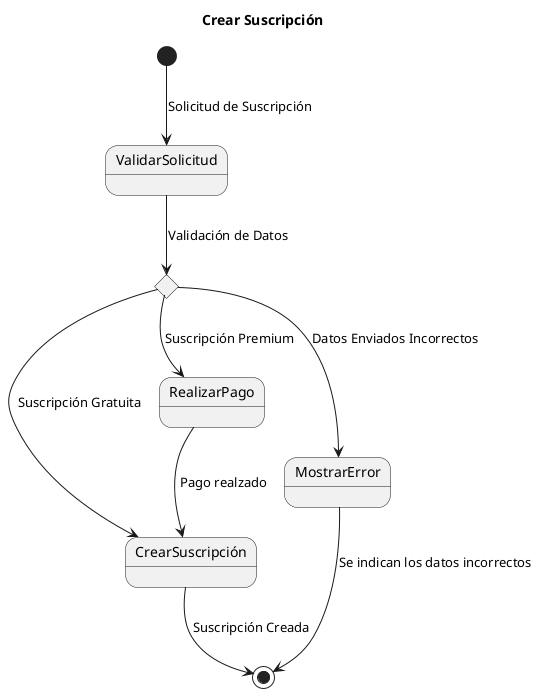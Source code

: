 @startuml

title Crear Suscripción

skinparam defaultFontName Arial
top to bottom direction

[*] --> ValidarSolicitud : Solicitud de Suscripción
state ComprobarDatos <<choice>>
ValidarSolicitud --> ComprobarDatos : Validación de Datos
ComprobarDatos --> CrearSuscripción : Suscripción Gratuita
ComprobarDatos --> RealizarPago : Suscripción Premium
ComprobarDatos --> MostrarError : Datos Enviados Incorrectos
MostrarError --> [*] : Se indican los datos incorrectos
RealizarPago --> CrearSuscripción : Pago realzado

CrearSuscripción --> [*] : Suscripción Creada


@enduml